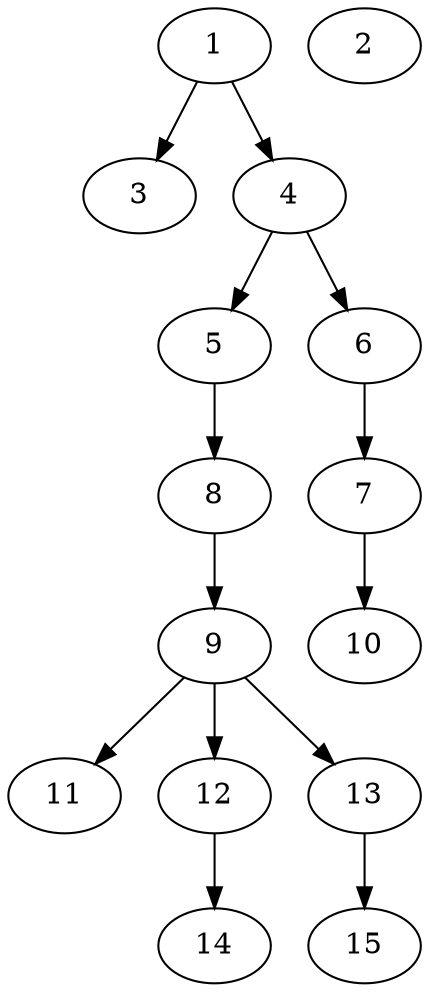 // DAG (tier=1-easy, mode=compute, n=15, ccr=0.259, fat=0.409, density=0.397, regular=0.789, jump=0.055, mindata=262144, maxdata=2097152)
// DAG automatically generated by daggen at Sun Aug 24 16:33:32 2025
// /home/ermia/Project/Environments/daggen/bin/daggen --dot --ccr 0.259 --fat 0.409 --regular 0.789 --density 0.397 --jump 0.055 --mindata 262144 --maxdata 2097152 -n 15 
digraph G {
  1 [size="1136115335158562816", alpha="0.02", expect_size="568057667579281408"]
  1 -> 3 [size ="8710403391488"]
  1 -> 4 [size ="8710403391488"]
  2 [size="5581562784496985", alpha="0.13", expect_size="2790781392248492"]
  3 [size="23375304756380472", alpha="0.20", expect_size="11687652378190236"]
  4 [size="5454155302846857216", alpha="0.01", expect_size="2727077651423428608"]
  4 -> 5 [size ="24788009484288"]
  4 -> 6 [size ="24788009484288"]
  5 [size="47633188767399936", alpha="0.08", expect_size="23816594383699968"]
  5 -> 8 [size ="1051226800128"]
  6 [size="471707079322980", alpha="0.13", expect_size="235853539661490"]
  6 -> 7 [size ="7747055648768"]
  7 [size="67184855930109952", alpha="0.06", expect_size="33592427965054976"]
  7 -> 10 [size ="1322120118272"]
  8 [size="4929387145904259072", alpha="0.04", expect_size="2464693572952129536"]
  8 -> 9 [size ="23171382116352"]
  9 [size="3148941894832052", alpha="0.15", expect_size="1574470947416026"]
  9 -> 11 [size ="2285761462272"]
  9 -> 12 [size ="2285761462272"]
  9 -> 13 [size ="2285761462272"]
  10 [size="27464713228452928", alpha="0.00", expect_size="13732356614226464"]
  11 [size="1097559467726510", alpha="0.10", expect_size="548779733863255"]
  12 [size="7283694330936557568", alpha="0.19", expect_size="3641847165468278784"]
  12 -> 14 [size ="30060148948992"]
  13 [size="36152870469336768", alpha="0.06", expect_size="18076435234668384"]
  13 -> 15 [size ="29901562314752"]
  14 [size="58099842051683", alpha="0.08", expect_size="29049921025841"]
  15 [size="59807999156101872", alpha="0.12", expect_size="29903999578050936"]
}